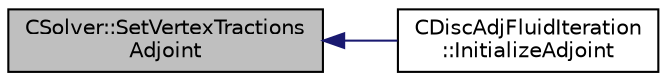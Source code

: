 digraph "CSolver::SetVertexTractionsAdjoint"
{
  edge [fontname="Helvetica",fontsize="10",labelfontname="Helvetica",labelfontsize="10"];
  node [fontname="Helvetica",fontsize="10",shape=record];
  rankdir="LR";
  Node5439 [label="CSolver::SetVertexTractions\lAdjoint",height=0.2,width=0.4,color="black", fillcolor="grey75", style="filled", fontcolor="black"];
  Node5439 -> Node5440 [dir="back",color="midnightblue",fontsize="10",style="solid",fontname="Helvetica"];
  Node5440 [label="CDiscAdjFluidIteration\l::InitializeAdjoint",height=0.2,width=0.4,color="black", fillcolor="white", style="filled",URL="$class_c_disc_adj_fluid_iteration.html#aba7f7cf2a26c03bf31981e1716fcc680",tooltip="Registers all input variables of the fluid iteration. "];
}
